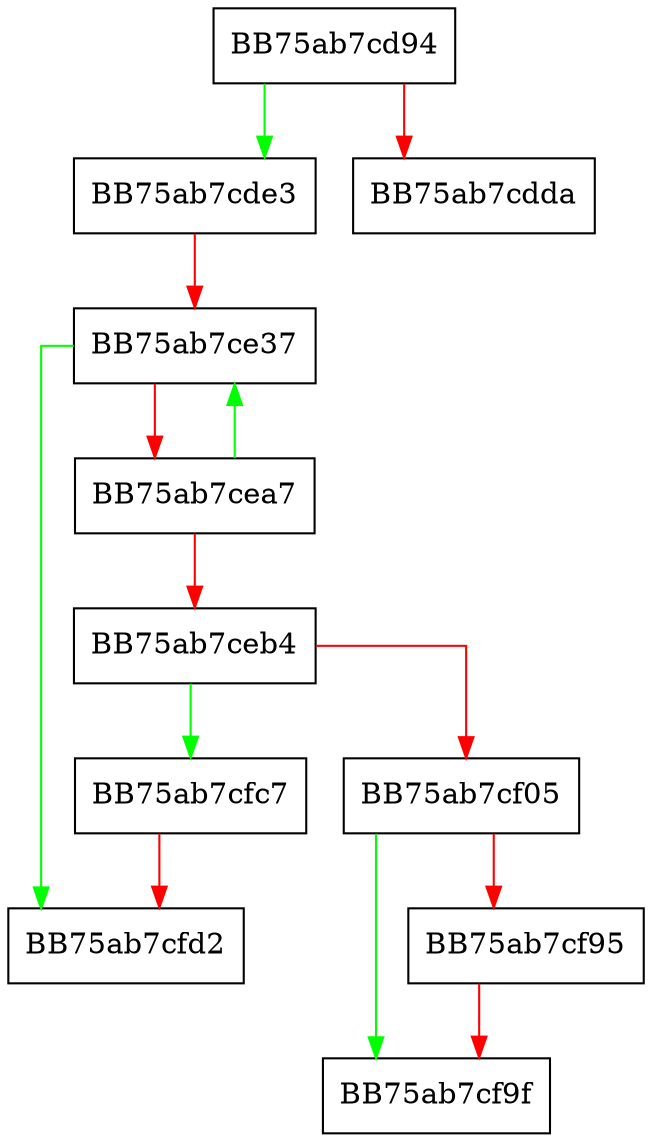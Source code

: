 digraph CreateResourceForFile {
  node [shape="box"];
  graph [splines=ortho];
  BB75ab7cd94 -> BB75ab7cde3 [color="green"];
  BB75ab7cd94 -> BB75ab7cdda [color="red"];
  BB75ab7cde3 -> BB75ab7ce37 [color="red"];
  BB75ab7ce37 -> BB75ab7cfd2 [color="green"];
  BB75ab7ce37 -> BB75ab7cea7 [color="red"];
  BB75ab7cea7 -> BB75ab7ce37 [color="green"];
  BB75ab7cea7 -> BB75ab7ceb4 [color="red"];
  BB75ab7ceb4 -> BB75ab7cfc7 [color="green"];
  BB75ab7ceb4 -> BB75ab7cf05 [color="red"];
  BB75ab7cf05 -> BB75ab7cf9f [color="green"];
  BB75ab7cf05 -> BB75ab7cf95 [color="red"];
  BB75ab7cf95 -> BB75ab7cf9f [color="red"];
  BB75ab7cfc7 -> BB75ab7cfd2 [color="red"];
}